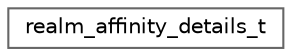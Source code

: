 digraph "Graphical Class Hierarchy"
{
 // LATEX_PDF_SIZE
  bgcolor="transparent";
  edge [fontname=Helvetica,fontsize=10,labelfontname=Helvetica,labelfontsize=10];
  node [fontname=Helvetica,fontsize=10,shape=box,height=0.2,width=0.4];
  rankdir="LR";
  Node0 [id="Node000000",label="realm_affinity_details_t",height=0.2,width=0.4,color="grey40", fillcolor="white", style="filled",URL="$structrealm__affinity__details__t.html",tooltip=" "];
}
